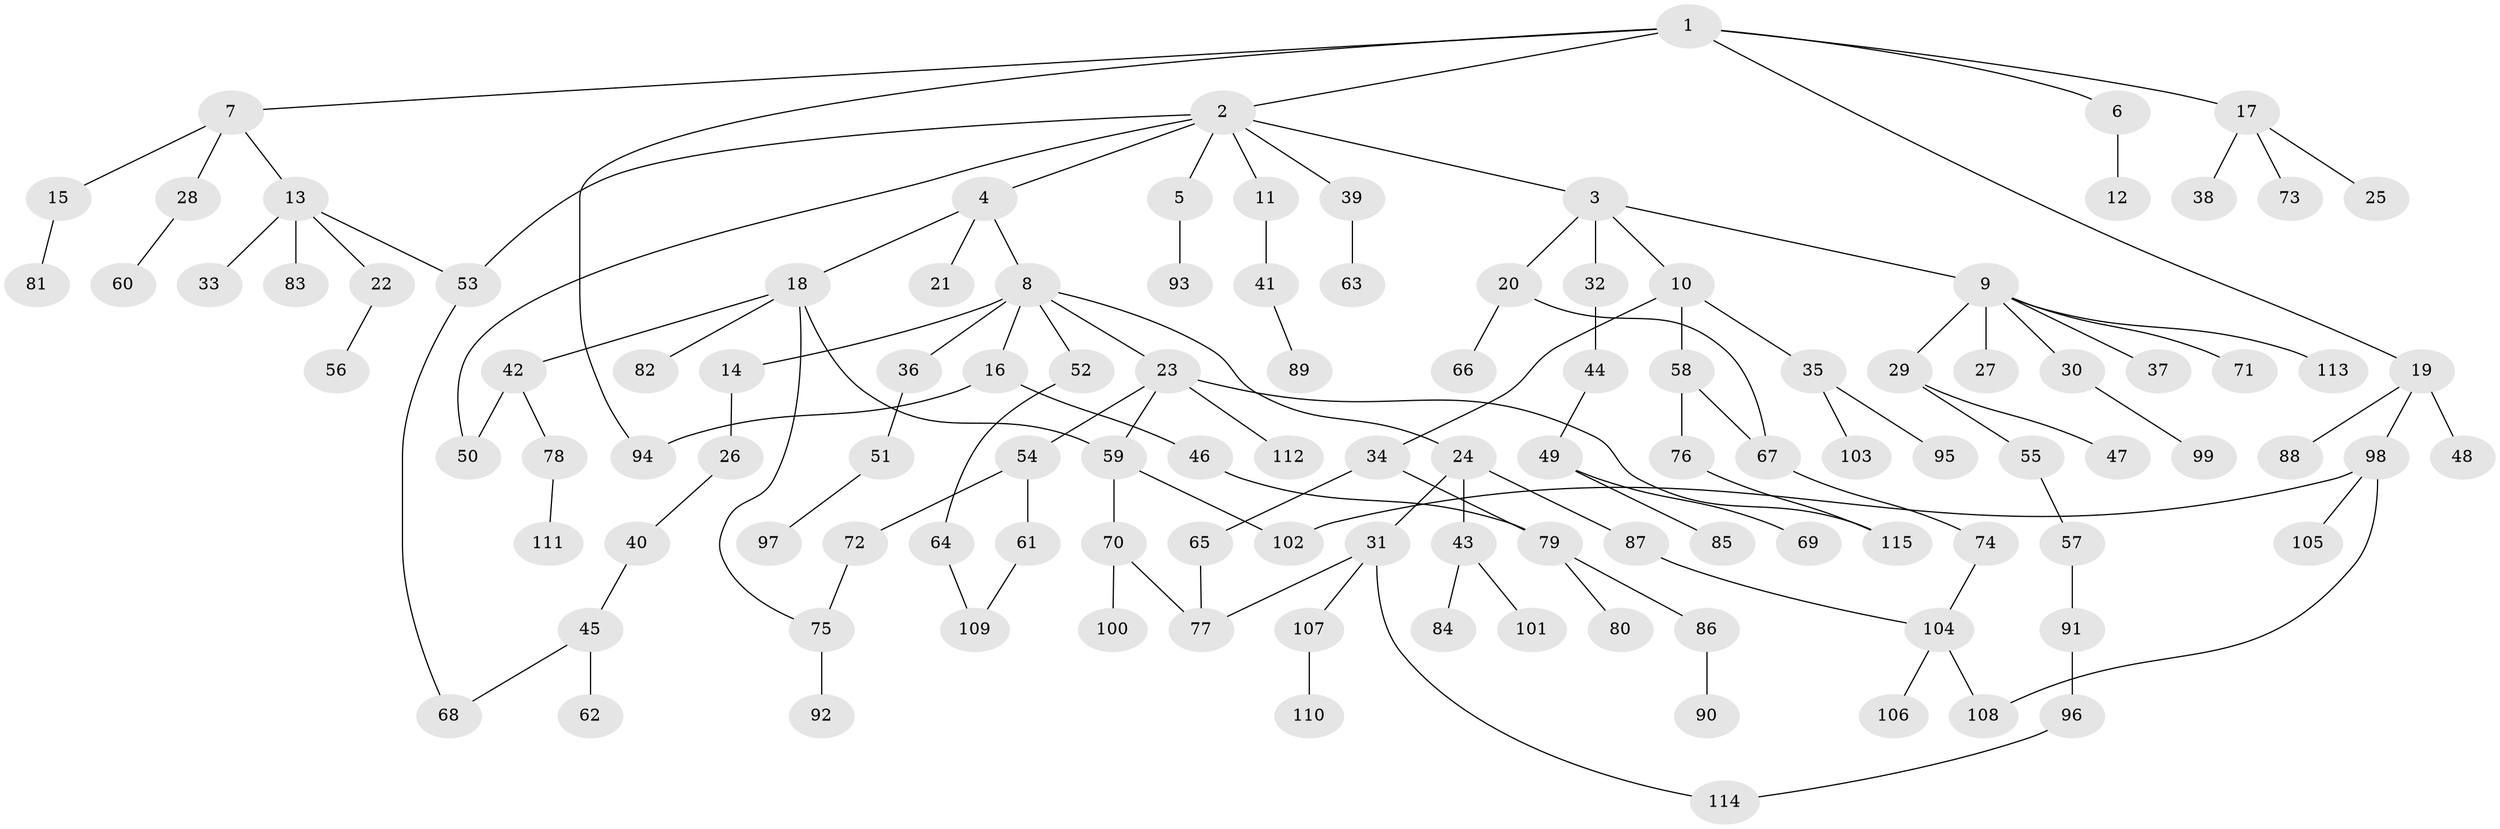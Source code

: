 // Generated by graph-tools (version 1.1) at 2025/34/03/09/25 02:34:19]
// undirected, 115 vertices, 130 edges
graph export_dot {
graph [start="1"]
  node [color=gray90,style=filled];
  1;
  2;
  3;
  4;
  5;
  6;
  7;
  8;
  9;
  10;
  11;
  12;
  13;
  14;
  15;
  16;
  17;
  18;
  19;
  20;
  21;
  22;
  23;
  24;
  25;
  26;
  27;
  28;
  29;
  30;
  31;
  32;
  33;
  34;
  35;
  36;
  37;
  38;
  39;
  40;
  41;
  42;
  43;
  44;
  45;
  46;
  47;
  48;
  49;
  50;
  51;
  52;
  53;
  54;
  55;
  56;
  57;
  58;
  59;
  60;
  61;
  62;
  63;
  64;
  65;
  66;
  67;
  68;
  69;
  70;
  71;
  72;
  73;
  74;
  75;
  76;
  77;
  78;
  79;
  80;
  81;
  82;
  83;
  84;
  85;
  86;
  87;
  88;
  89;
  90;
  91;
  92;
  93;
  94;
  95;
  96;
  97;
  98;
  99;
  100;
  101;
  102;
  103;
  104;
  105;
  106;
  107;
  108;
  109;
  110;
  111;
  112;
  113;
  114;
  115;
  1 -- 2;
  1 -- 6;
  1 -- 7;
  1 -- 17;
  1 -- 19;
  1 -- 94;
  2 -- 3;
  2 -- 4;
  2 -- 5;
  2 -- 11;
  2 -- 39;
  2 -- 50;
  2 -- 53;
  3 -- 9;
  3 -- 10;
  3 -- 20;
  3 -- 32;
  4 -- 8;
  4 -- 18;
  4 -- 21;
  5 -- 93;
  6 -- 12;
  7 -- 13;
  7 -- 15;
  7 -- 28;
  8 -- 14;
  8 -- 16;
  8 -- 23;
  8 -- 24;
  8 -- 36;
  8 -- 52;
  9 -- 27;
  9 -- 29;
  9 -- 30;
  9 -- 37;
  9 -- 71;
  9 -- 113;
  10 -- 34;
  10 -- 35;
  10 -- 58;
  11 -- 41;
  13 -- 22;
  13 -- 33;
  13 -- 53;
  13 -- 83;
  14 -- 26;
  15 -- 81;
  16 -- 46;
  16 -- 94;
  17 -- 25;
  17 -- 38;
  17 -- 73;
  18 -- 42;
  18 -- 59;
  18 -- 75;
  18 -- 82;
  19 -- 48;
  19 -- 88;
  19 -- 98;
  20 -- 66;
  20 -- 67;
  22 -- 56;
  23 -- 54;
  23 -- 112;
  23 -- 59;
  23 -- 115;
  24 -- 31;
  24 -- 43;
  24 -- 87;
  26 -- 40;
  28 -- 60;
  29 -- 47;
  29 -- 55;
  30 -- 99;
  31 -- 77;
  31 -- 107;
  31 -- 114;
  32 -- 44;
  34 -- 65;
  34 -- 79;
  35 -- 95;
  35 -- 103;
  36 -- 51;
  39 -- 63;
  40 -- 45;
  41 -- 89;
  42 -- 50;
  42 -- 78;
  43 -- 84;
  43 -- 101;
  44 -- 49;
  45 -- 62;
  45 -- 68;
  46 -- 79;
  49 -- 69;
  49 -- 85;
  51 -- 97;
  52 -- 64;
  53 -- 68;
  54 -- 61;
  54 -- 72;
  55 -- 57;
  57 -- 91;
  58 -- 76;
  58 -- 67;
  59 -- 70;
  59 -- 102;
  61 -- 109;
  64 -- 109;
  65 -- 77;
  67 -- 74;
  70 -- 100;
  70 -- 77;
  72 -- 75;
  74 -- 104;
  75 -- 92;
  76 -- 115;
  78 -- 111;
  79 -- 80;
  79 -- 86;
  86 -- 90;
  87 -- 104;
  91 -- 96;
  96 -- 114;
  98 -- 102;
  98 -- 105;
  98 -- 108;
  104 -- 106;
  104 -- 108;
  107 -- 110;
}

